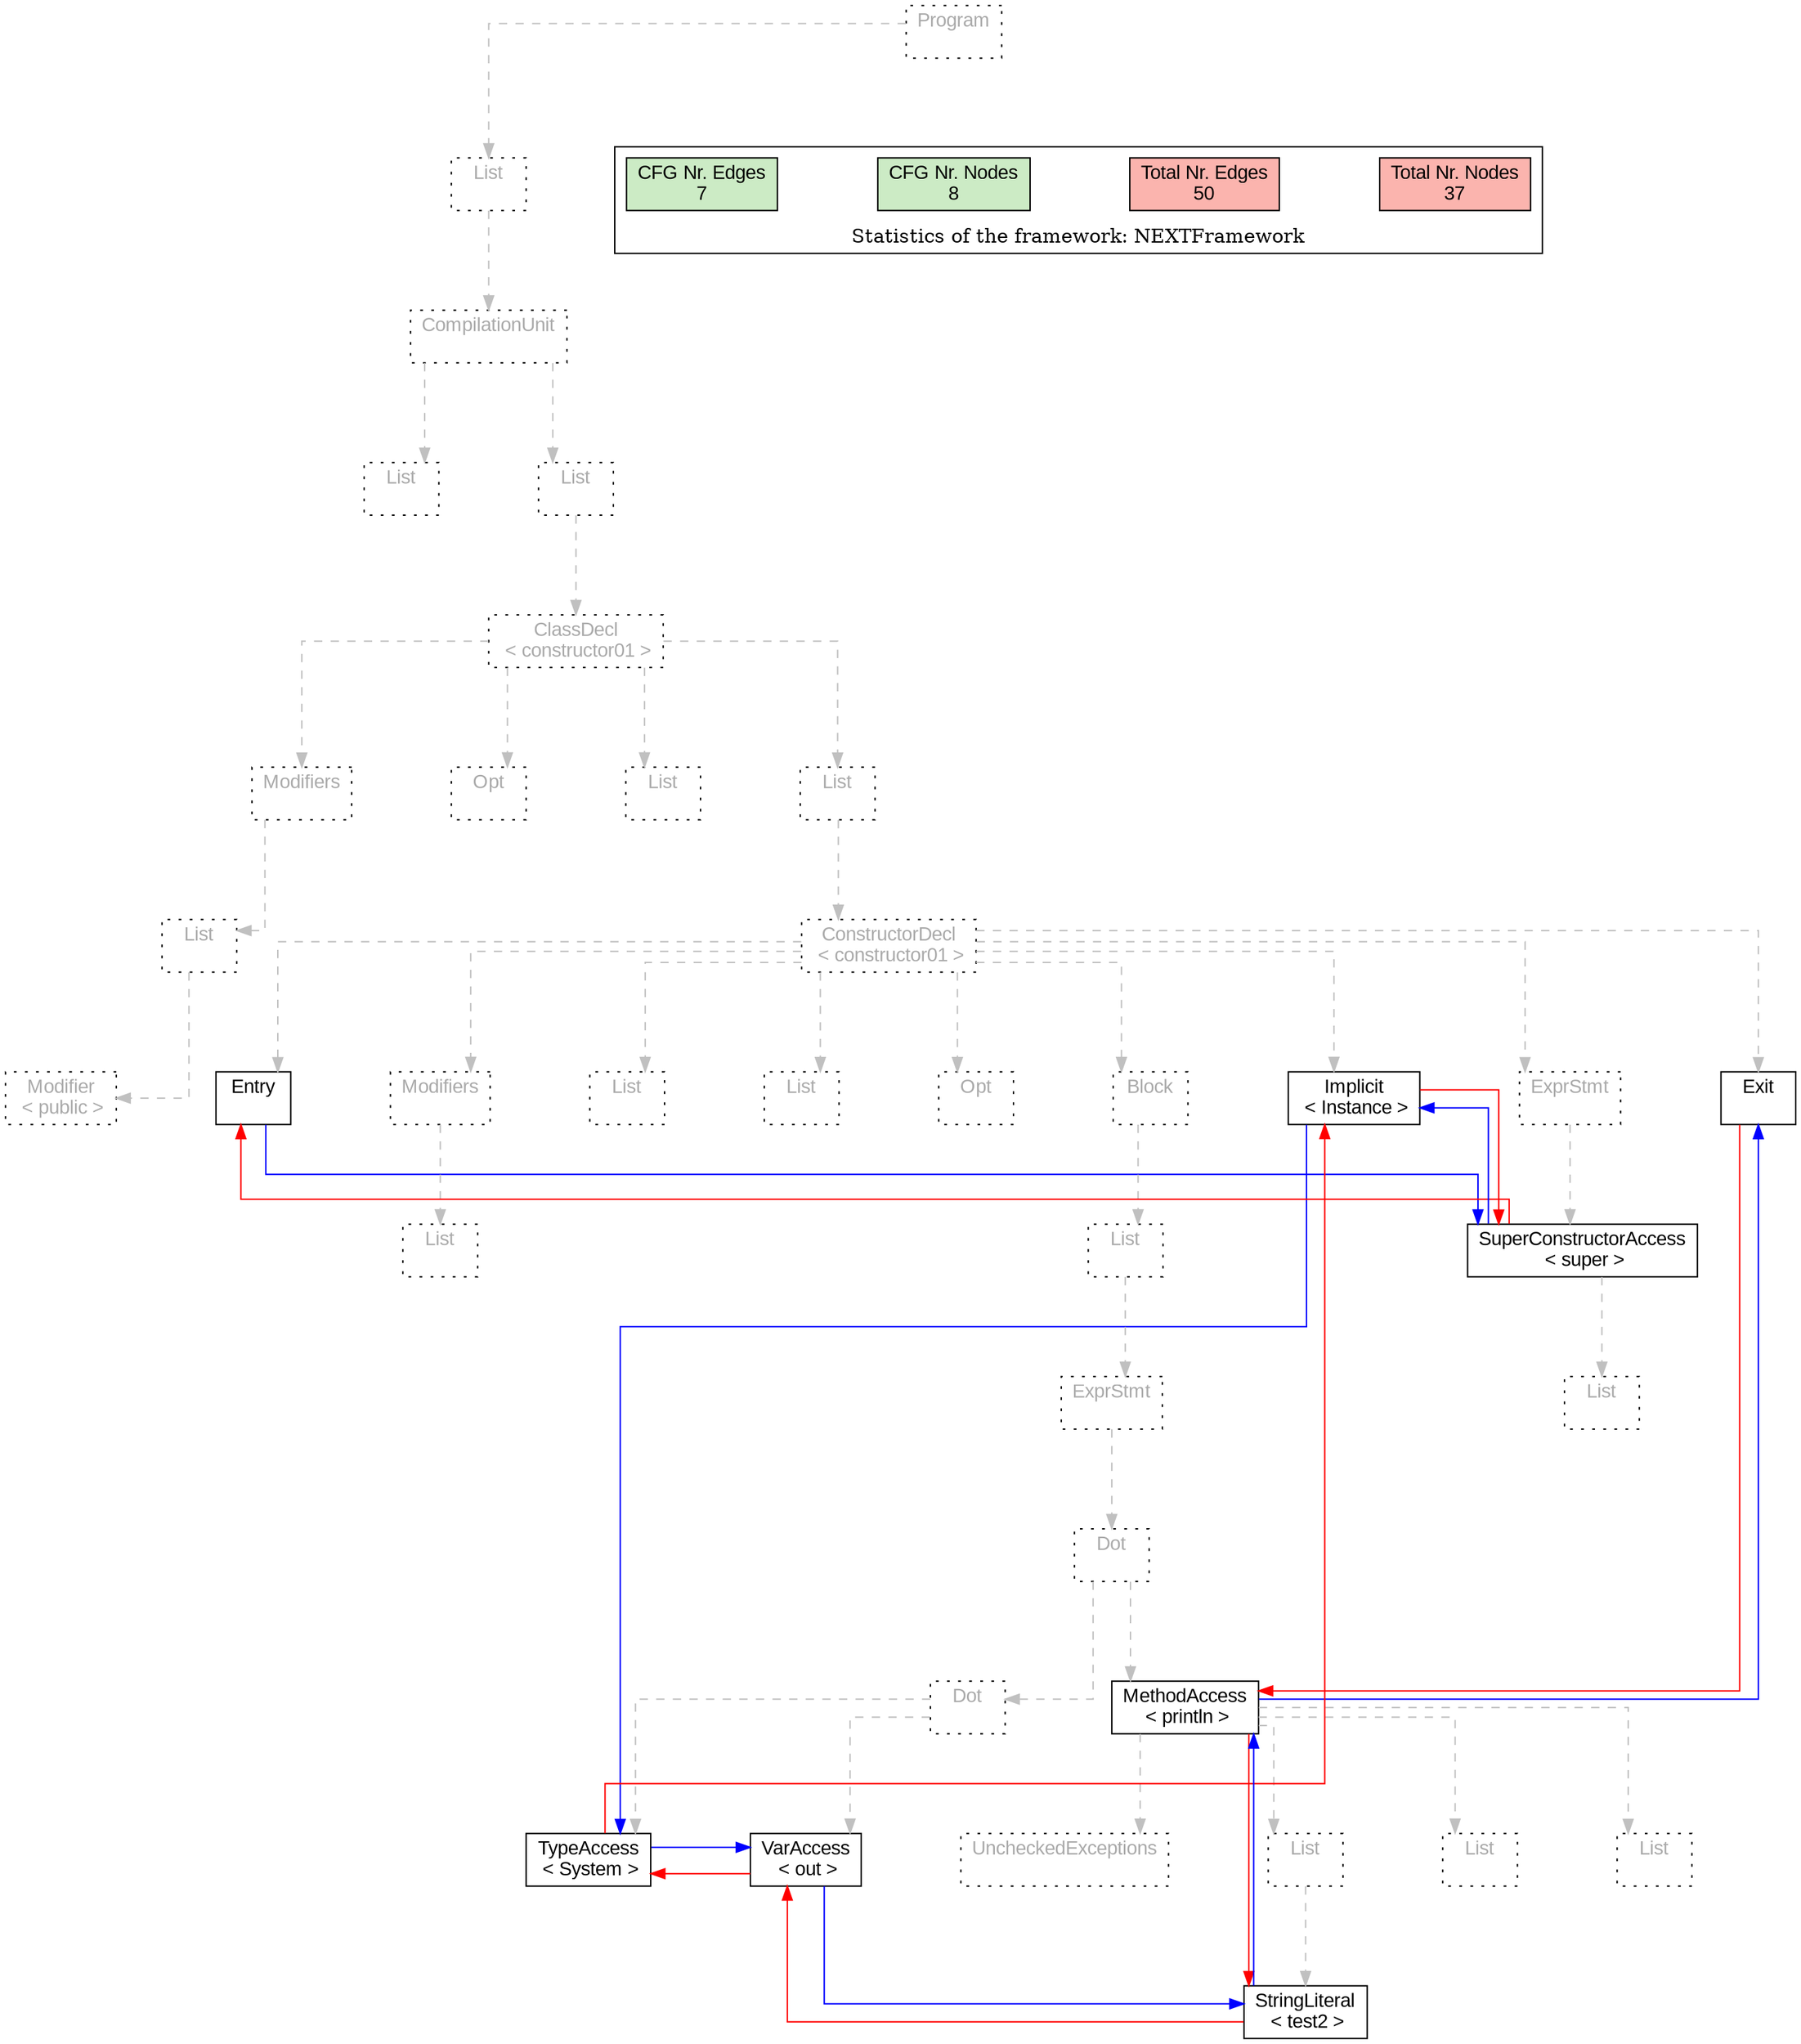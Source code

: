 digraph G {
graph [splines=ortho, nodesep="1", ranksep="1"]
node [shape=rect, fontname=Arial];
{ rank = same; "Program[0]"}
{ rank = same; "List[1]"}
{ rank = same; "CompilationUnit[2]"}
{ rank = same; "List[3]"; "List[4]"}
{ rank = same; "ClassDecl[5]"}
{ rank = same; "Modifiers[6]"; "Opt[9]"; "List[10]"; "List[11]"}
{ rank = same; "List[7]"; "ConstructorDecl[12]"}
{ rank = same; "Modifier[8]"; "Entry[13]"; "Implicit[13]"; "Modifiers[13]"; "List[15]"; "List[16]"; "Opt[17]"; "Block[18]"; "Exit[13]"; "ExprStmt[31]"}
{ rank = same; "List[14]"; "List[19]"; "SuperConstructorAccess[32]"}
{ rank = same; "ExprStmt[20]"; "List[33]"}
{ rank = same; "Dot[21]"}
{ rank = same; "Dot[22]"; "MethodAccess[25]"}
{ rank = same; "TypeAccess[23]"; "VarAccess[24]"; "List[27]"; "List[29]"; "List[30]"; "UncheckedExceptions[26]"}
{ rank = same; "StringLiteral[28]"}
"Program[0]" [label="Program\n ", style= dotted   fillcolor="#eeeeee" fontcolor="#aaaaaa"  ]
"List[1]" [label="List\n ", style= dotted   fillcolor="#eeeeee" fontcolor="#aaaaaa"  ]
"CompilationUnit[2]" [label="CompilationUnit\n ", style= dotted   fillcolor="#eeeeee" fontcolor="#aaaaaa"  ]
"List[3]" [label="List\n ", style= dotted   fillcolor="#eeeeee" fontcolor="#aaaaaa"  ]
"List[4]" [label="List\n ", style= dotted   fillcolor="#eeeeee" fontcolor="#aaaaaa"  ]
"ClassDecl[5]" [label="ClassDecl\n < constructor01 >", style= dotted   fillcolor="#eeeeee" fontcolor="#aaaaaa"  ]
"Modifiers[6]" [label="Modifiers\n ", style= dotted   fillcolor="#eeeeee" fontcolor="#aaaaaa"  ]
"List[7]" [label="List\n ", style= dotted   fillcolor="#eeeeee" fontcolor="#aaaaaa"  ]
"Modifier[8]" [label="Modifier\n < public >", style= dotted   fillcolor="#eeeeee" fontcolor="#aaaaaa"  ]
"Opt[9]" [label="Opt\n ", style= dotted   fillcolor="#eeeeee" fontcolor="#aaaaaa"  ]
"List[10]" [label="List\n ", style= dotted   fillcolor="#eeeeee" fontcolor="#aaaaaa"  ]
"List[11]" [label="List\n ", style= dotted   fillcolor="#eeeeee" fontcolor="#aaaaaa"  ]
"ConstructorDecl[12]" [label="ConstructorDecl\n < constructor01 >", style= dotted   fillcolor="#eeeeee" fontcolor="#aaaaaa"  ]
"Entry[13]" [label="Entry\n ", fillcolor=white   style=filled  ]
"Implicit[13]" [label="Implicit\n < Instance >", fillcolor=white   style=filled  ]
"Modifiers[13]" [label="Modifiers\n ", style= dotted   fillcolor="#eeeeee" fontcolor="#aaaaaa"  ]
"List[14]" [label="List\n ", style= dotted   fillcolor="#eeeeee" fontcolor="#aaaaaa"  ]
"List[15]" [label="List\n ", style= dotted   fillcolor="#eeeeee" fontcolor="#aaaaaa"  ]
"List[16]" [label="List\n ", style= dotted   fillcolor="#eeeeee" fontcolor="#aaaaaa"  ]
"Opt[17]" [label="Opt\n ", style= dotted   fillcolor="#eeeeee" fontcolor="#aaaaaa"  ]
"Block[18]" [label="Block\n ", style= dotted   fillcolor="#eeeeee" fontcolor="#aaaaaa"  ]
"List[19]" [label="List\n ", style= dotted   fillcolor="#eeeeee" fontcolor="#aaaaaa"  ]
"ExprStmt[20]" [label="ExprStmt\n ", style= dotted   fillcolor="#eeeeee" fontcolor="#aaaaaa"  ]
"Dot[21]" [label="Dot\n ", style= dotted   fillcolor="#eeeeee" fontcolor="#aaaaaa"  ]
"Dot[22]" [label="Dot\n ", style= dotted   fillcolor="#eeeeee" fontcolor="#aaaaaa"  ]
"TypeAccess[23]" [label="TypeAccess\n < System >", fillcolor=white   style=filled  ]
"VarAccess[24]" [label="VarAccess\n < out >", fillcolor=white   style=filled  ]
"MethodAccess[25]" [label="MethodAccess\n < println >", fillcolor=white   style=filled  ]
"List[27]" [label="List\n ", style= dotted   fillcolor="#eeeeee" fontcolor="#aaaaaa"  ]
"StringLiteral[28]" [label="StringLiteral\n < test2 >", fillcolor=white   style=filled  ]
"List[29]" [label="List\n ", style= dotted   fillcolor="#eeeeee" fontcolor="#aaaaaa"  ]
"List[30]" [label="List\n ", style= dotted   fillcolor="#eeeeee" fontcolor="#aaaaaa"  ]
"UncheckedExceptions[26]" [label="UncheckedExceptions\n ", style= dotted   fillcolor="#eeeeee" fontcolor="#aaaaaa"  ]
"Exit[13]" [label="Exit\n ", fillcolor=white   style=filled  ]
"ExprStmt[31]" [label="ExprStmt\n ", style= dotted   fillcolor="#eeeeee" fontcolor="#aaaaaa"  ]
"SuperConstructorAccess[32]" [label="SuperConstructorAccess\n < super >", fillcolor=white   style=filled  ]
"List[33]" [label="List\n ", style= dotted   fillcolor="#eeeeee" fontcolor="#aaaaaa"  ]
"CompilationUnit[2]" -> "List[3]" [style=dashed, color=gray]
"List[7]" -> "Modifier[8]" [style=dashed, color=gray]
"Modifiers[6]" -> "List[7]" [style=dashed, color=gray]
"ClassDecl[5]" -> "Modifiers[6]" [style=dashed, color=gray]
"ClassDecl[5]" -> "Opt[9]" [style=dashed, color=gray]
"ClassDecl[5]" -> "List[10]" [style=dashed, color=gray]
"ConstructorDecl[12]" -> "Entry[13]" [style=dashed, color=gray]
"ConstructorDecl[12]" -> "Implicit[13]" [style=dashed, color=gray]
"Modifiers[13]" -> "List[14]" [style=dashed, color=gray]
"ConstructorDecl[12]" -> "Modifiers[13]" [style=dashed, color=gray]
"ConstructorDecl[12]" -> "List[15]" [style=dashed, color=gray]
"ConstructorDecl[12]" -> "List[16]" [style=dashed, color=gray]
"ConstructorDecl[12]" -> "Opt[17]" [style=dashed, color=gray]
"Dot[22]" -> "TypeAccess[23]" [style=dashed, color=gray]
"Dot[22]" -> "VarAccess[24]" [style=dashed, color=gray]
"Dot[21]" -> "Dot[22]" [style=dashed, color=gray]
"List[27]" -> "StringLiteral[28]" [style=dashed, color=gray]
"MethodAccess[25]" -> "List[27]" [style=dashed, color=gray]
"MethodAccess[25]" -> "List[29]" [style=dashed, color=gray]
"MethodAccess[25]" -> "List[30]" [style=dashed, color=gray]
"MethodAccess[25]" -> "UncheckedExceptions[26]" [style=dashed, color=gray]
"Dot[21]" -> "MethodAccess[25]" [style=dashed, color=gray]
"ExprStmt[20]" -> "Dot[21]" [style=dashed, color=gray]
"List[19]" -> "ExprStmt[20]" [style=dashed, color=gray]
"Block[18]" -> "List[19]" [style=dashed, color=gray]
"ConstructorDecl[12]" -> "Block[18]" [style=dashed, color=gray]
"ConstructorDecl[12]" -> "Exit[13]" [style=dashed, color=gray]
"SuperConstructorAccess[32]" -> "List[33]" [style=dashed, color=gray]
"ExprStmt[31]" -> "SuperConstructorAccess[32]" [style=dashed, color=gray]
"ConstructorDecl[12]" -> "ExprStmt[31]" [style=dashed, color=gray]
"List[11]" -> "ConstructorDecl[12]" [style=dashed, color=gray]
"ClassDecl[5]" -> "List[11]" [style=dashed, color=gray]
"List[4]" -> "ClassDecl[5]" [style=dashed, color=gray]
"CompilationUnit[2]" -> "List[4]" [style=dashed, color=gray]
"List[1]" -> "CompilationUnit[2]" [style=dashed, color=gray]
"Program[0]" -> "List[1]" [style=dashed, color=gray]
"Exit[13]" -> "MethodAccess[25]" [color=red, constraint=false]
"MethodAccess[25]" -> "Exit[13]" [color=blue, constraint=false, xlabel=" "] 
"MethodAccess[25]" -> "StringLiteral[28]" [color=red, constraint=false]
"StringLiteral[28]" -> "MethodAccess[25]" [color=blue, constraint=false, xlabel=" "] 
"StringLiteral[28]" -> "VarAccess[24]" [color=red, constraint=false]
"VarAccess[24]" -> "StringLiteral[28]" [color=blue, constraint=false, xlabel=" "] 
"VarAccess[24]" -> "TypeAccess[23]" [color=red, constraint=false]
"TypeAccess[23]" -> "VarAccess[24]" [color=blue, constraint=false, xlabel=" "] 
"TypeAccess[23]" -> "Implicit[13]" [color=red, constraint=false]
"Implicit[13]" -> "TypeAccess[23]" [color=blue, constraint=false, xlabel=" "] 
"Implicit[13]" -> "SuperConstructorAccess[32]" [color=red, constraint=false]
"SuperConstructorAccess[32]" -> "Implicit[13]" [color=blue, constraint=false, xlabel=" "] 
"SuperConstructorAccess[32]" -> "Entry[13]" [color=red, constraint=false]
"Entry[13]" -> "SuperConstructorAccess[32]" [color=blue, constraint=false, xlabel=" "] 
"List[3]" -> "List[4]" [style=invis]
"Modifiers[6]" -> "Opt[9]" -> "List[10]" -> "List[11]" [style=invis]
"Entry[13]" -> "Modifiers[13]" -> "List[15]" -> "List[16]" -> "Opt[17]" -> "Block[18]" -> "Exit[13]" [style=invis]
"Dot[22]" -> "MethodAccess[25]" [style=invis]
"TypeAccess[23]" -> "VarAccess[24]" [style=invis]

subgraph cluster_legend {
{node [style=filled, fillcolor=1, colorscheme="pastel13"]
Nodes [label="Total Nr. Nodes
37", fillcolor=1]
Edges [label="Total Nr. Edges
50", fillcolor=1]
NodesCFG [label="CFG Nr. Nodes
8", fillcolor=3]
EdgesCFG [label="CFG Nr. Edges
7", fillcolor=3]
Nodes-> "Program[0]" -> NodesCFG  [style="invis"]
Edges -> "Program[0]" ->EdgesCFG [style="invis"]}
label = "Statistics of the framework: NEXTFramework"
style="solid"
ranksep=0.05
nodesep=0.01
labelloc = b
len=2
}}